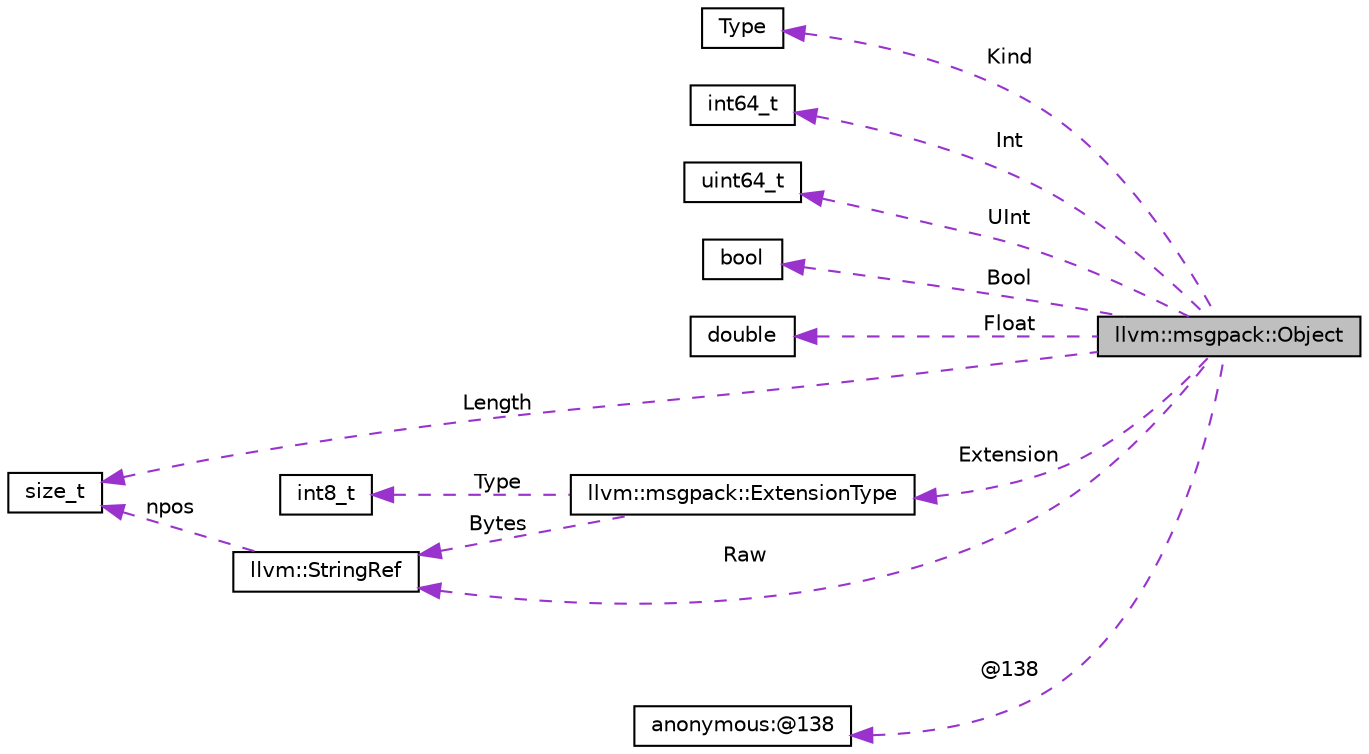 digraph "llvm::msgpack::Object"
{
 // LATEX_PDF_SIZE
  bgcolor="transparent";
  edge [fontname="Helvetica",fontsize="10",labelfontname="Helvetica",labelfontsize="10"];
  node [fontname="Helvetica",fontsize="10",shape="box"];
  rankdir="LR";
  Node1 [label="llvm::msgpack::Object",height=0.2,width=0.4,color="black", fillcolor="grey75", style="filled", fontcolor="black",tooltip="MessagePack object, represented as a tagged union of C++ types."];
  Node2 -> Node1 [dir="back",color="darkorchid3",fontsize="10",style="dashed",label=" Kind" ,fontname="Helvetica"];
  Node2 [label="Type",height=0.2,width=0.4,color="black",tooltip=" "];
  Node3 -> Node1 [dir="back",color="darkorchid3",fontsize="10",style="dashed",label=" Int" ,fontname="Helvetica"];
  Node3 [label="int64_t",height=0.2,width=0.4,color="black",tooltip=" "];
  Node4 -> Node1 [dir="back",color="darkorchid3",fontsize="10",style="dashed",label=" UInt" ,fontname="Helvetica"];
  Node4 [label="uint64_t",height=0.2,width=0.4,color="black",tooltip=" "];
  Node5 -> Node1 [dir="back",color="darkorchid3",fontsize="10",style="dashed",label=" Bool" ,fontname="Helvetica"];
  Node5 [label="bool",height=0.2,width=0.4,color="black",URL="$classbool.html",tooltip=" "];
  Node6 -> Node1 [dir="back",color="darkorchid3",fontsize="10",style="dashed",label=" Float" ,fontname="Helvetica"];
  Node6 [label="double",height=0.2,width=0.4,color="black",tooltip=" "];
  Node7 -> Node1 [dir="back",color="darkorchid3",fontsize="10",style="dashed",label=" Raw" ,fontname="Helvetica"];
  Node7 [label="llvm::StringRef",height=0.2,width=0.4,color="black",URL="$classllvm_1_1StringRef.html",tooltip="StringRef - Represent a constant reference to a string, i.e."];
  Node8 -> Node7 [dir="back",color="darkorchid3",fontsize="10",style="dashed",label=" npos" ,fontname="Helvetica"];
  Node8 [label="size_t",height=0.2,width=0.4,color="black",URL="$classsize__t.html",tooltip=" "];
  Node8 -> Node1 [dir="back",color="darkorchid3",fontsize="10",style="dashed",label=" Length" ,fontname="Helvetica"];
  Node9 -> Node1 [dir="back",color="darkorchid3",fontsize="10",style="dashed",label=" Extension" ,fontname="Helvetica"];
  Node9 [label="llvm::msgpack::ExtensionType",height=0.2,width=0.4,color="black",URL="$structllvm_1_1msgpack_1_1ExtensionType.html",tooltip="Extension types are composed of a user-defined type ID and an uninterpreted sequence of bytes."];
  Node10 -> Node9 [dir="back",color="darkorchid3",fontsize="10",style="dashed",label=" Type" ,fontname="Helvetica"];
  Node10 [label="int8_t",height=0.2,width=0.4,color="black",tooltip=" "];
  Node7 -> Node9 [dir="back",color="darkorchid3",fontsize="10",style="dashed",label=" Bytes" ,fontname="Helvetica"];
  Node11 -> Node1 [dir="back",color="darkorchid3",fontsize="10",style="dashed",label=" @138" ,fontname="Helvetica"];
  Node11 [label="anonymous:@138",height=0.2,width=0.4,color="black",tooltip=" "];
}
